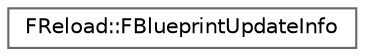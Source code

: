 digraph "Graphical Class Hierarchy"
{
 // INTERACTIVE_SVG=YES
 // LATEX_PDF_SIZE
  bgcolor="transparent";
  edge [fontname=Helvetica,fontsize=10,labelfontname=Helvetica,labelfontsize=10];
  node [fontname=Helvetica,fontsize=10,shape=box,height=0.2,width=0.4];
  rankdir="LR";
  Node0 [id="Node000000",label="FReload::FBlueprintUpdateInfo",height=0.2,width=0.4,color="grey40", fillcolor="white", style="filled",URL="$d3/d76/structFReload_1_1FBlueprintUpdateInfo.html",tooltip=" "];
}
